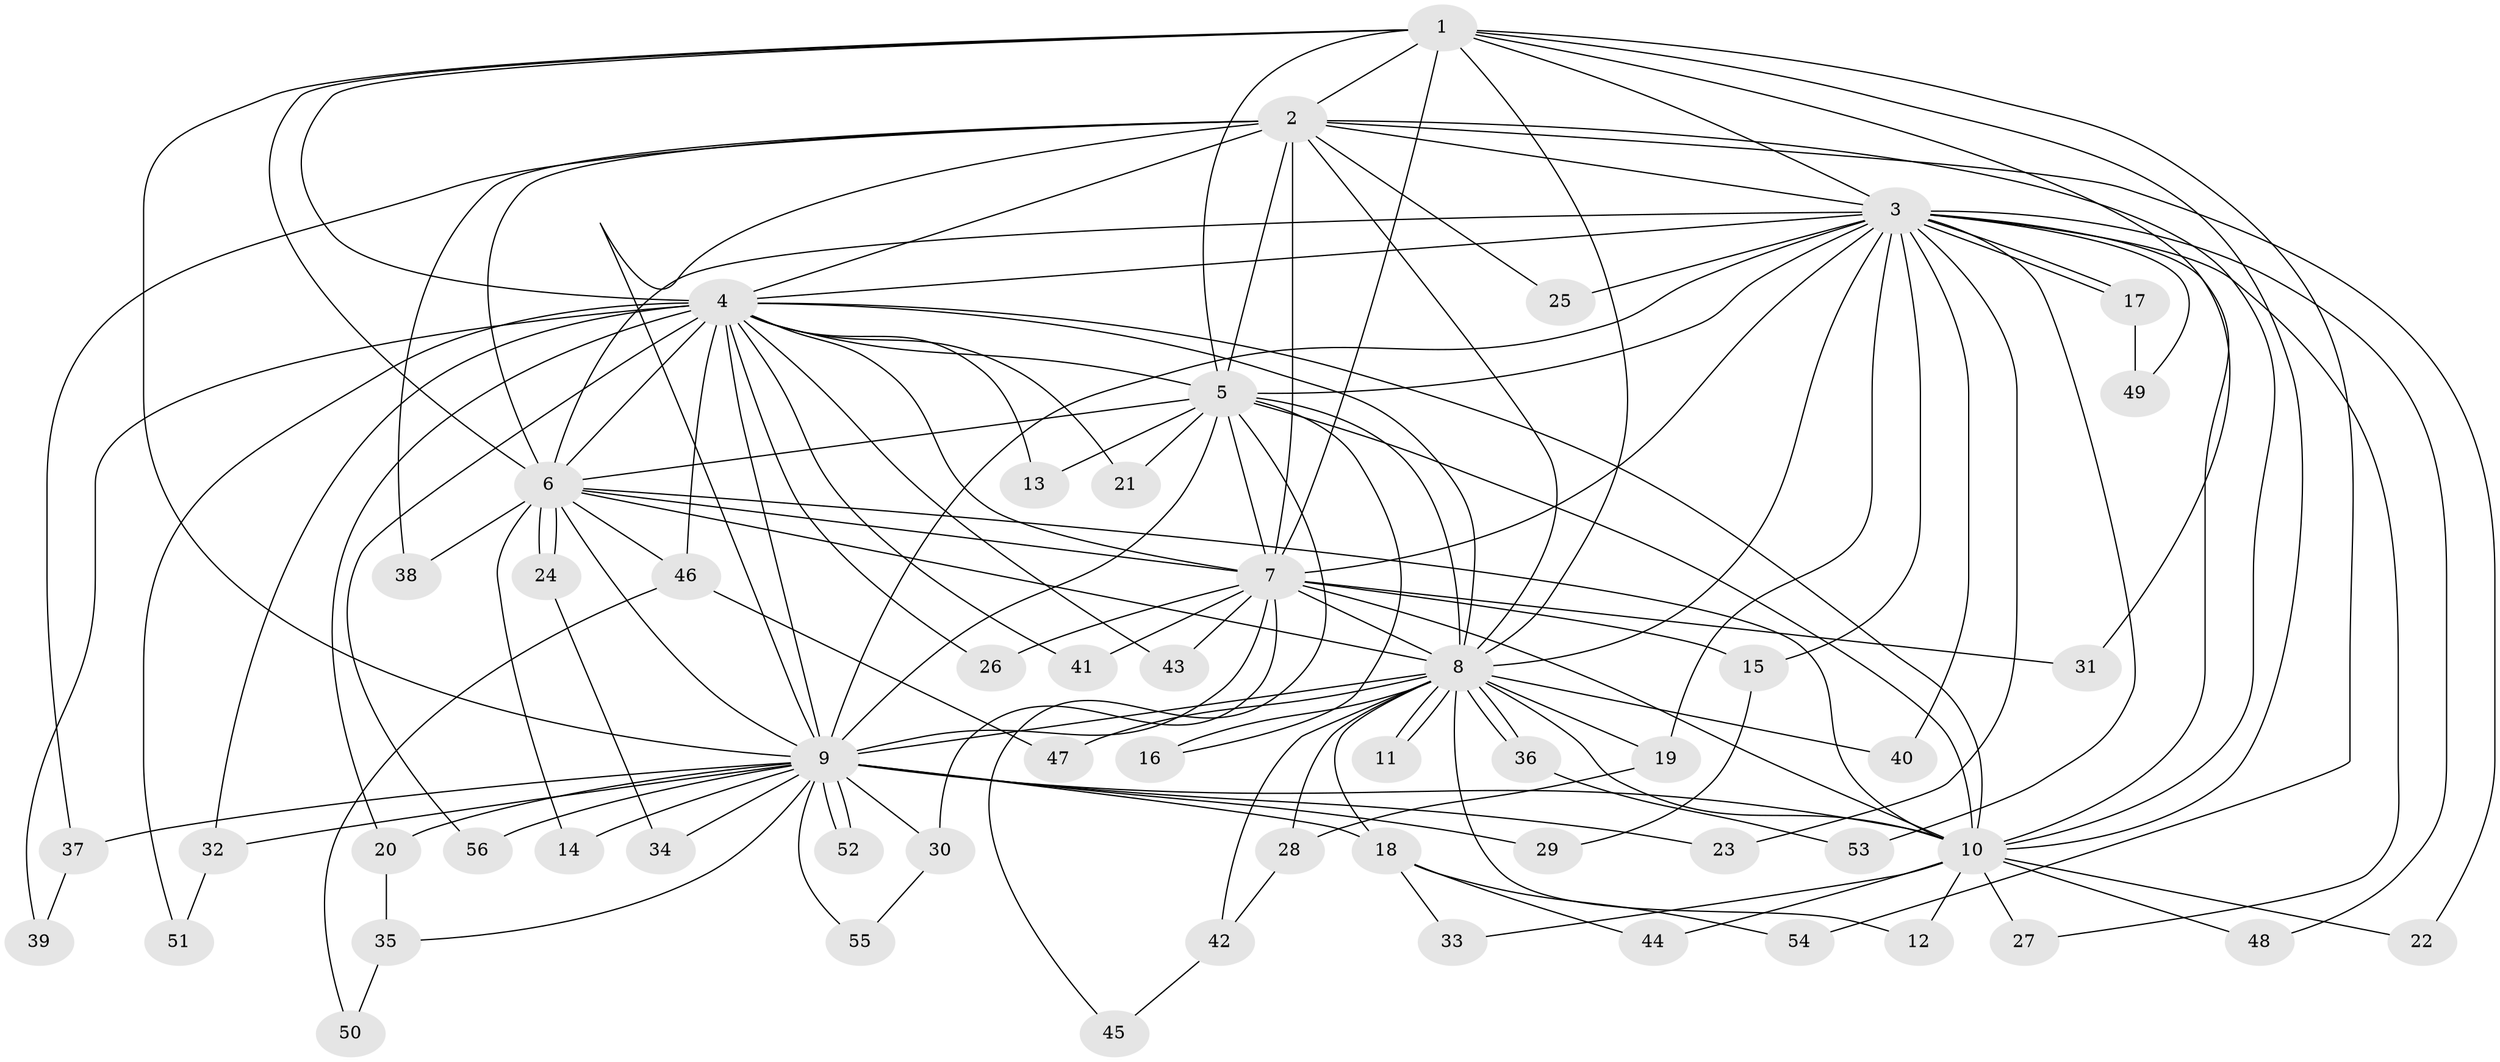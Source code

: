 // Generated by graph-tools (version 1.1) at 2025/01/03/09/25 03:01:23]
// undirected, 56 vertices, 137 edges
graph export_dot {
graph [start="1"]
  node [color=gray90,style=filled];
  1;
  2;
  3;
  4;
  5;
  6;
  7;
  8;
  9;
  10;
  11;
  12;
  13;
  14;
  15;
  16;
  17;
  18;
  19;
  20;
  21;
  22;
  23;
  24;
  25;
  26;
  27;
  28;
  29;
  30;
  31;
  32;
  33;
  34;
  35;
  36;
  37;
  38;
  39;
  40;
  41;
  42;
  43;
  44;
  45;
  46;
  47;
  48;
  49;
  50;
  51;
  52;
  53;
  54;
  55;
  56;
  1 -- 2;
  1 -- 3;
  1 -- 4;
  1 -- 5;
  1 -- 6;
  1 -- 7;
  1 -- 8;
  1 -- 9;
  1 -- 10;
  1 -- 31;
  1 -- 54;
  2 -- 3;
  2 -- 4;
  2 -- 5;
  2 -- 6;
  2 -- 7;
  2 -- 8;
  2 -- 9;
  2 -- 10;
  2 -- 22;
  2 -- 25;
  2 -- 37;
  2 -- 38;
  3 -- 4;
  3 -- 5;
  3 -- 6;
  3 -- 7;
  3 -- 8;
  3 -- 9;
  3 -- 10;
  3 -- 15;
  3 -- 17;
  3 -- 17;
  3 -- 19;
  3 -- 23;
  3 -- 25;
  3 -- 27;
  3 -- 40;
  3 -- 48;
  3 -- 49;
  3 -- 53;
  4 -- 5;
  4 -- 6;
  4 -- 7;
  4 -- 8;
  4 -- 9;
  4 -- 10;
  4 -- 13;
  4 -- 20;
  4 -- 21;
  4 -- 26;
  4 -- 32;
  4 -- 39;
  4 -- 41;
  4 -- 43;
  4 -- 46;
  4 -- 51;
  4 -- 56;
  5 -- 6;
  5 -- 7;
  5 -- 8;
  5 -- 9;
  5 -- 10;
  5 -- 13;
  5 -- 16;
  5 -- 21;
  5 -- 45;
  6 -- 7;
  6 -- 8;
  6 -- 9;
  6 -- 10;
  6 -- 14;
  6 -- 24;
  6 -- 24;
  6 -- 38;
  6 -- 46;
  7 -- 8;
  7 -- 9;
  7 -- 10;
  7 -- 15;
  7 -- 26;
  7 -- 30;
  7 -- 31;
  7 -- 41;
  7 -- 43;
  8 -- 9;
  8 -- 10;
  8 -- 11;
  8 -- 11;
  8 -- 12;
  8 -- 16;
  8 -- 18;
  8 -- 19;
  8 -- 28;
  8 -- 36;
  8 -- 36;
  8 -- 40;
  8 -- 42;
  8 -- 47;
  9 -- 10;
  9 -- 14;
  9 -- 18;
  9 -- 20;
  9 -- 23;
  9 -- 29;
  9 -- 30;
  9 -- 32;
  9 -- 34;
  9 -- 35;
  9 -- 37;
  9 -- 52;
  9 -- 52;
  9 -- 55;
  9 -- 56;
  10 -- 12;
  10 -- 22;
  10 -- 27;
  10 -- 33;
  10 -- 44;
  10 -- 48;
  15 -- 29;
  17 -- 49;
  18 -- 33;
  18 -- 44;
  18 -- 54;
  19 -- 28;
  20 -- 35;
  24 -- 34;
  28 -- 42;
  30 -- 55;
  32 -- 51;
  35 -- 50;
  36 -- 53;
  37 -- 39;
  42 -- 45;
  46 -- 47;
  46 -- 50;
}
